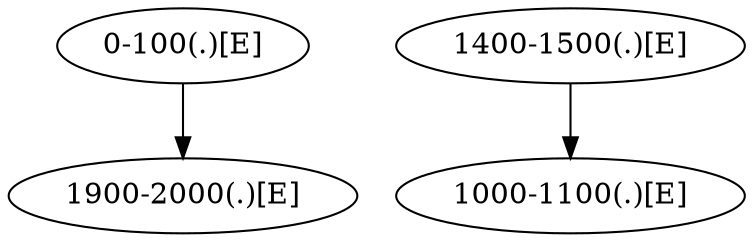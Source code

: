 strict digraph G {
"0-100(.)[E]" [data="[ID=G1.1,cov=0.10,+]"];
"1900-2000(.)[E]" [data="[ID=G1.1,cov=0.10,+]"];
"1400-1500(.)[E]" [data="[ID=G2.1,cov=0.10,-]"];
"1000-1100(.)[E]" [data="[ID=G2.1,cov=0.10,-]"];
"0-100(.)[E]" -> "1900-2000(.)[E]";
"1400-1500(.)[E]" -> "1000-1100(.)[E]";
}
